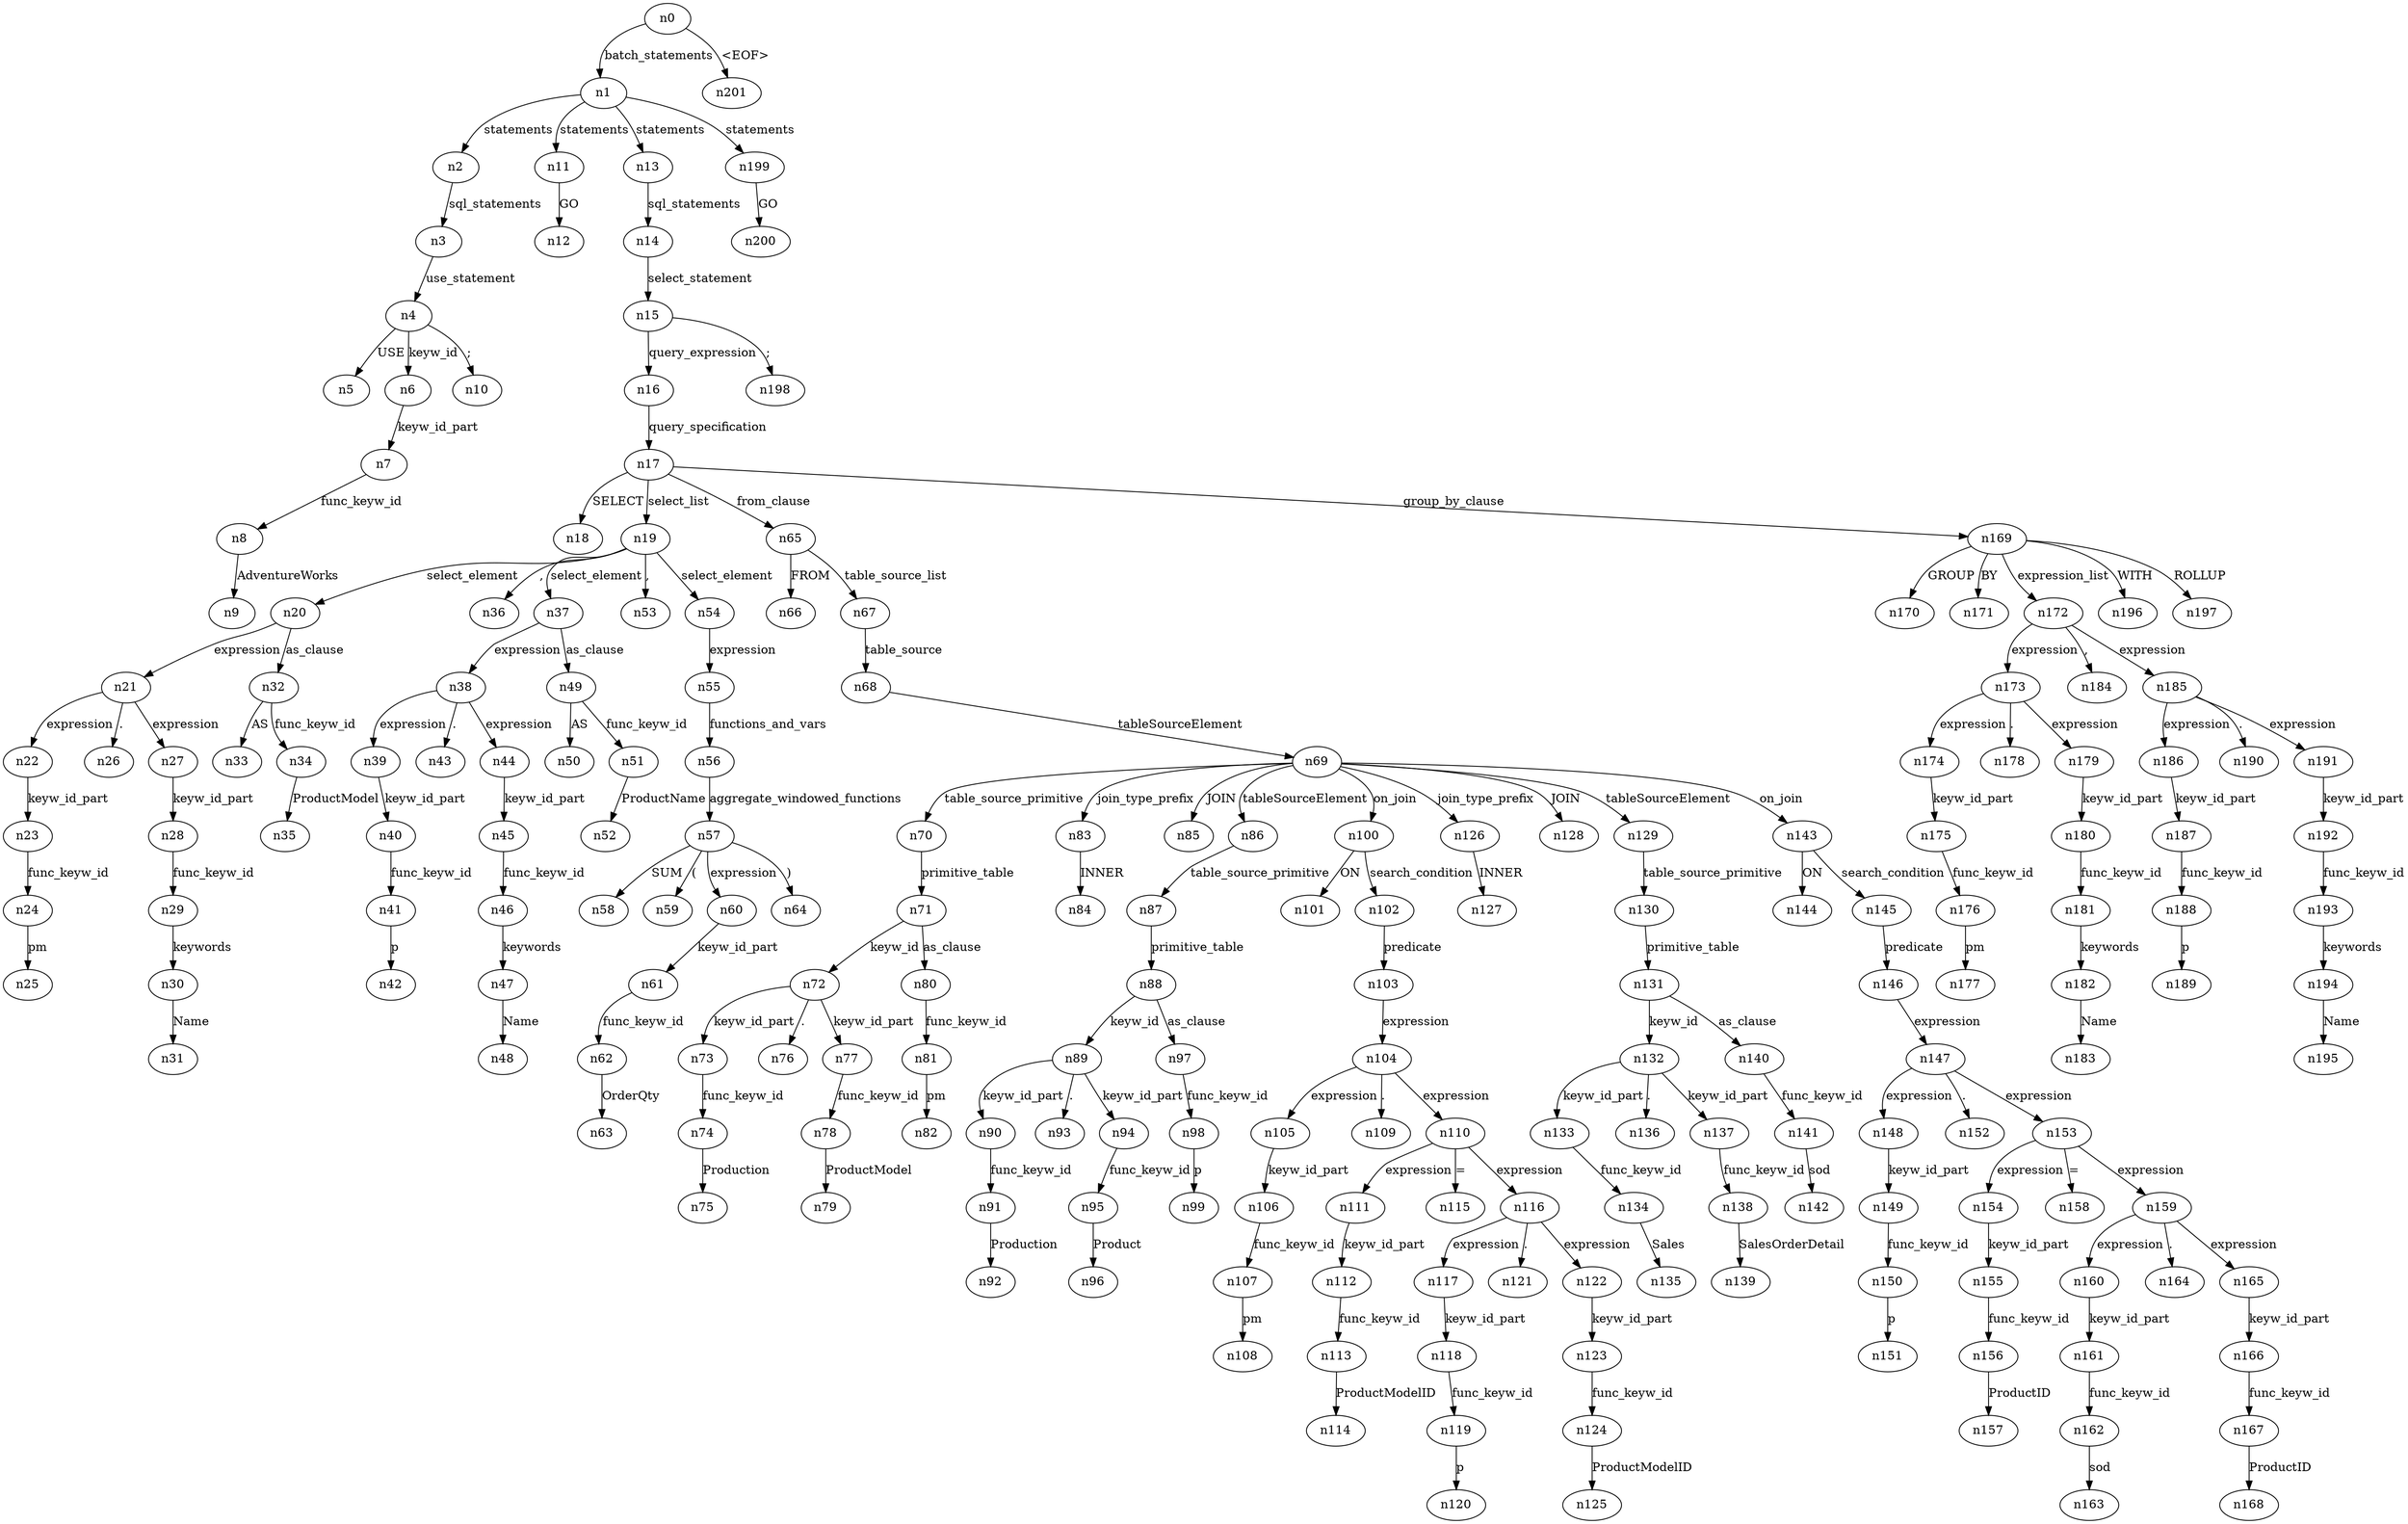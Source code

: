 digraph ParseTree {
  n0 -> n1 [label="batch_statements"];
  n1 -> n2 [label="statements"];
  n2 -> n3 [label="sql_statements"];
  n3 -> n4 [label="use_statement"];
  n4 -> n5 [label="USE"];
  n4 -> n6 [label="keyw_id"];
  n6 -> n7 [label="keyw_id_part"];
  n7 -> n8 [label="func_keyw_id"];
  n8 -> n9 [label="AdventureWorks"];
  n4 -> n10 [label=";"];
  n1 -> n11 [label="statements"];
  n11 -> n12 [label="GO"];
  n1 -> n13 [label="statements"];
  n13 -> n14 [label="sql_statements"];
  n14 -> n15 [label="select_statement"];
  n15 -> n16 [label="query_expression"];
  n16 -> n17 [label="query_specification"];
  n17 -> n18 [label="SELECT"];
  n17 -> n19 [label="select_list"];
  n19 -> n20 [label="select_element"];
  n20 -> n21 [label="expression"];
  n21 -> n22 [label="expression"];
  n22 -> n23 [label="keyw_id_part"];
  n23 -> n24 [label="func_keyw_id"];
  n24 -> n25 [label="pm"];
  n21 -> n26 [label="."];
  n21 -> n27 [label="expression"];
  n27 -> n28 [label="keyw_id_part"];
  n28 -> n29 [label="func_keyw_id"];
  n29 -> n30 [label="keywords"];
  n30 -> n31 [label="Name"];
  n20 -> n32 [label="as_clause"];
  n32 -> n33 [label="AS"];
  n32 -> n34 [label="func_keyw_id"];
  n34 -> n35 [label="ProductModel"];
  n19 -> n36 [label=","];
  n19 -> n37 [label="select_element"];
  n37 -> n38 [label="expression"];
  n38 -> n39 [label="expression"];
  n39 -> n40 [label="keyw_id_part"];
  n40 -> n41 [label="func_keyw_id"];
  n41 -> n42 [label="p"];
  n38 -> n43 [label="."];
  n38 -> n44 [label="expression"];
  n44 -> n45 [label="keyw_id_part"];
  n45 -> n46 [label="func_keyw_id"];
  n46 -> n47 [label="keywords"];
  n47 -> n48 [label="Name"];
  n37 -> n49 [label="as_clause"];
  n49 -> n50 [label="AS"];
  n49 -> n51 [label="func_keyw_id"];
  n51 -> n52 [label="ProductName"];
  n19 -> n53 [label=","];
  n19 -> n54 [label="select_element"];
  n54 -> n55 [label="expression"];
  n55 -> n56 [label="functions_and_vars"];
  n56 -> n57 [label="aggregate_windowed_functions"];
  n57 -> n58 [label="SUM"];
  n57 -> n59 [label="("];
  n57 -> n60 [label="expression"];
  n60 -> n61 [label="keyw_id_part"];
  n61 -> n62 [label="func_keyw_id"];
  n62 -> n63 [label="OrderQty"];
  n57 -> n64 [label=")"];
  n17 -> n65 [label="from_clause"];
  n65 -> n66 [label="FROM"];
  n65 -> n67 [label="table_source_list"];
  n67 -> n68 [label="table_source"];
  n68 -> n69 [label="tableSourceElement"];
  n69 -> n70 [label="table_source_primitive"];
  n70 -> n71 [label="primitive_table"];
  n71 -> n72 [label="keyw_id"];
  n72 -> n73 [label="keyw_id_part"];
  n73 -> n74 [label="func_keyw_id"];
  n74 -> n75 [label="Production"];
  n72 -> n76 [label="."];
  n72 -> n77 [label="keyw_id_part"];
  n77 -> n78 [label="func_keyw_id"];
  n78 -> n79 [label="ProductModel"];
  n71 -> n80 [label="as_clause"];
  n80 -> n81 [label="func_keyw_id"];
  n81 -> n82 [label="pm"];
  n69 -> n83 [label="join_type_prefix"];
  n83 -> n84 [label="INNER"];
  n69 -> n85 [label="JOIN"];
  n69 -> n86 [label="tableSourceElement"];
  n86 -> n87 [label="table_source_primitive"];
  n87 -> n88 [label="primitive_table"];
  n88 -> n89 [label="keyw_id"];
  n89 -> n90 [label="keyw_id_part"];
  n90 -> n91 [label="func_keyw_id"];
  n91 -> n92 [label="Production"];
  n89 -> n93 [label="."];
  n89 -> n94 [label="keyw_id_part"];
  n94 -> n95 [label="func_keyw_id"];
  n95 -> n96 [label="Product"];
  n88 -> n97 [label="as_clause"];
  n97 -> n98 [label="func_keyw_id"];
  n98 -> n99 [label="p"];
  n69 -> n100 [label="on_join"];
  n100 -> n101 [label="ON"];
  n100 -> n102 [label="search_condition"];
  n102 -> n103 [label="predicate"];
  n103 -> n104 [label="expression"];
  n104 -> n105 [label="expression"];
  n105 -> n106 [label="keyw_id_part"];
  n106 -> n107 [label="func_keyw_id"];
  n107 -> n108 [label="pm"];
  n104 -> n109 [label="."];
  n104 -> n110 [label="expression"];
  n110 -> n111 [label="expression"];
  n111 -> n112 [label="keyw_id_part"];
  n112 -> n113 [label="func_keyw_id"];
  n113 -> n114 [label="ProductModelID"];
  n110 -> n115 [label="="];
  n110 -> n116 [label="expression"];
  n116 -> n117 [label="expression"];
  n117 -> n118 [label="keyw_id_part"];
  n118 -> n119 [label="func_keyw_id"];
  n119 -> n120 [label="p"];
  n116 -> n121 [label="."];
  n116 -> n122 [label="expression"];
  n122 -> n123 [label="keyw_id_part"];
  n123 -> n124 [label="func_keyw_id"];
  n124 -> n125 [label="ProductModelID"];
  n69 -> n126 [label="join_type_prefix"];
  n126 -> n127 [label="INNER"];
  n69 -> n128 [label="JOIN"];
  n69 -> n129 [label="tableSourceElement"];
  n129 -> n130 [label="table_source_primitive"];
  n130 -> n131 [label="primitive_table"];
  n131 -> n132 [label="keyw_id"];
  n132 -> n133 [label="keyw_id_part"];
  n133 -> n134 [label="func_keyw_id"];
  n134 -> n135 [label="Sales"];
  n132 -> n136 [label="."];
  n132 -> n137 [label="keyw_id_part"];
  n137 -> n138 [label="func_keyw_id"];
  n138 -> n139 [label="SalesOrderDetail"];
  n131 -> n140 [label="as_clause"];
  n140 -> n141 [label="func_keyw_id"];
  n141 -> n142 [label="sod"];
  n69 -> n143 [label="on_join"];
  n143 -> n144 [label="ON"];
  n143 -> n145 [label="search_condition"];
  n145 -> n146 [label="predicate"];
  n146 -> n147 [label="expression"];
  n147 -> n148 [label="expression"];
  n148 -> n149 [label="keyw_id_part"];
  n149 -> n150 [label="func_keyw_id"];
  n150 -> n151 [label="p"];
  n147 -> n152 [label="."];
  n147 -> n153 [label="expression"];
  n153 -> n154 [label="expression"];
  n154 -> n155 [label="keyw_id_part"];
  n155 -> n156 [label="func_keyw_id"];
  n156 -> n157 [label="ProductID"];
  n153 -> n158 [label="="];
  n153 -> n159 [label="expression"];
  n159 -> n160 [label="expression"];
  n160 -> n161 [label="keyw_id_part"];
  n161 -> n162 [label="func_keyw_id"];
  n162 -> n163 [label="sod"];
  n159 -> n164 [label="."];
  n159 -> n165 [label="expression"];
  n165 -> n166 [label="keyw_id_part"];
  n166 -> n167 [label="func_keyw_id"];
  n167 -> n168 [label="ProductID"];
  n17 -> n169 [label="group_by_clause"];
  n169 -> n170 [label="GROUP"];
  n169 -> n171 [label="BY"];
  n169 -> n172 [label="expression_list"];
  n172 -> n173 [label="expression"];
  n173 -> n174 [label="expression"];
  n174 -> n175 [label="keyw_id_part"];
  n175 -> n176 [label="func_keyw_id"];
  n176 -> n177 [label="pm"];
  n173 -> n178 [label="."];
  n173 -> n179 [label="expression"];
  n179 -> n180 [label="keyw_id_part"];
  n180 -> n181 [label="func_keyw_id"];
  n181 -> n182 [label="keywords"];
  n182 -> n183 [label="Name"];
  n172 -> n184 [label=","];
  n172 -> n185 [label="expression"];
  n185 -> n186 [label="expression"];
  n186 -> n187 [label="keyw_id_part"];
  n187 -> n188 [label="func_keyw_id"];
  n188 -> n189 [label="p"];
  n185 -> n190 [label="."];
  n185 -> n191 [label="expression"];
  n191 -> n192 [label="keyw_id_part"];
  n192 -> n193 [label="func_keyw_id"];
  n193 -> n194 [label="keywords"];
  n194 -> n195 [label="Name"];
  n169 -> n196 [label="WITH"];
  n169 -> n197 [label="ROLLUP"];
  n15 -> n198 [label=";"];
  n1 -> n199 [label="statements"];
  n199 -> n200 [label="GO"];
  n0 -> n201 [label="<EOF>"];
}